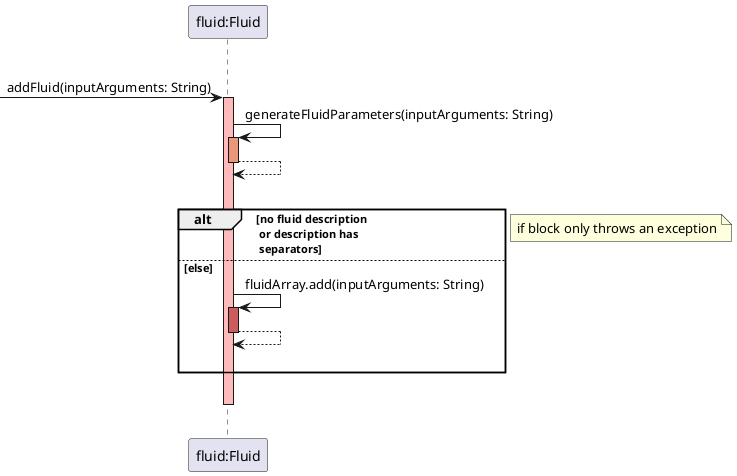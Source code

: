 @startuml
'https://plantuml.com/sequence-diagram
|||
participant "fluid:Fluid"

->"fluid:Fluid" : addFluid(inputArguments: String)
activate "fluid:Fluid" #FFBBBB

"fluid:Fluid"->"fluid:Fluid" : generateFluidParameters(inputArguments: String)
activate "fluid:Fluid" #DarkSalmon
return
|||
alt no fluid description \n or description has \n separators
else else
"fluid:Fluid"->"fluid:Fluid" : fluidArray.add(inputArguments: String)
activate "fluid:Fluid" #IndianRed
return
|||
    end
    note left : if block only throws an exception
    |||
    deactivate "fluid:Fluid"
    |||
@enduml
